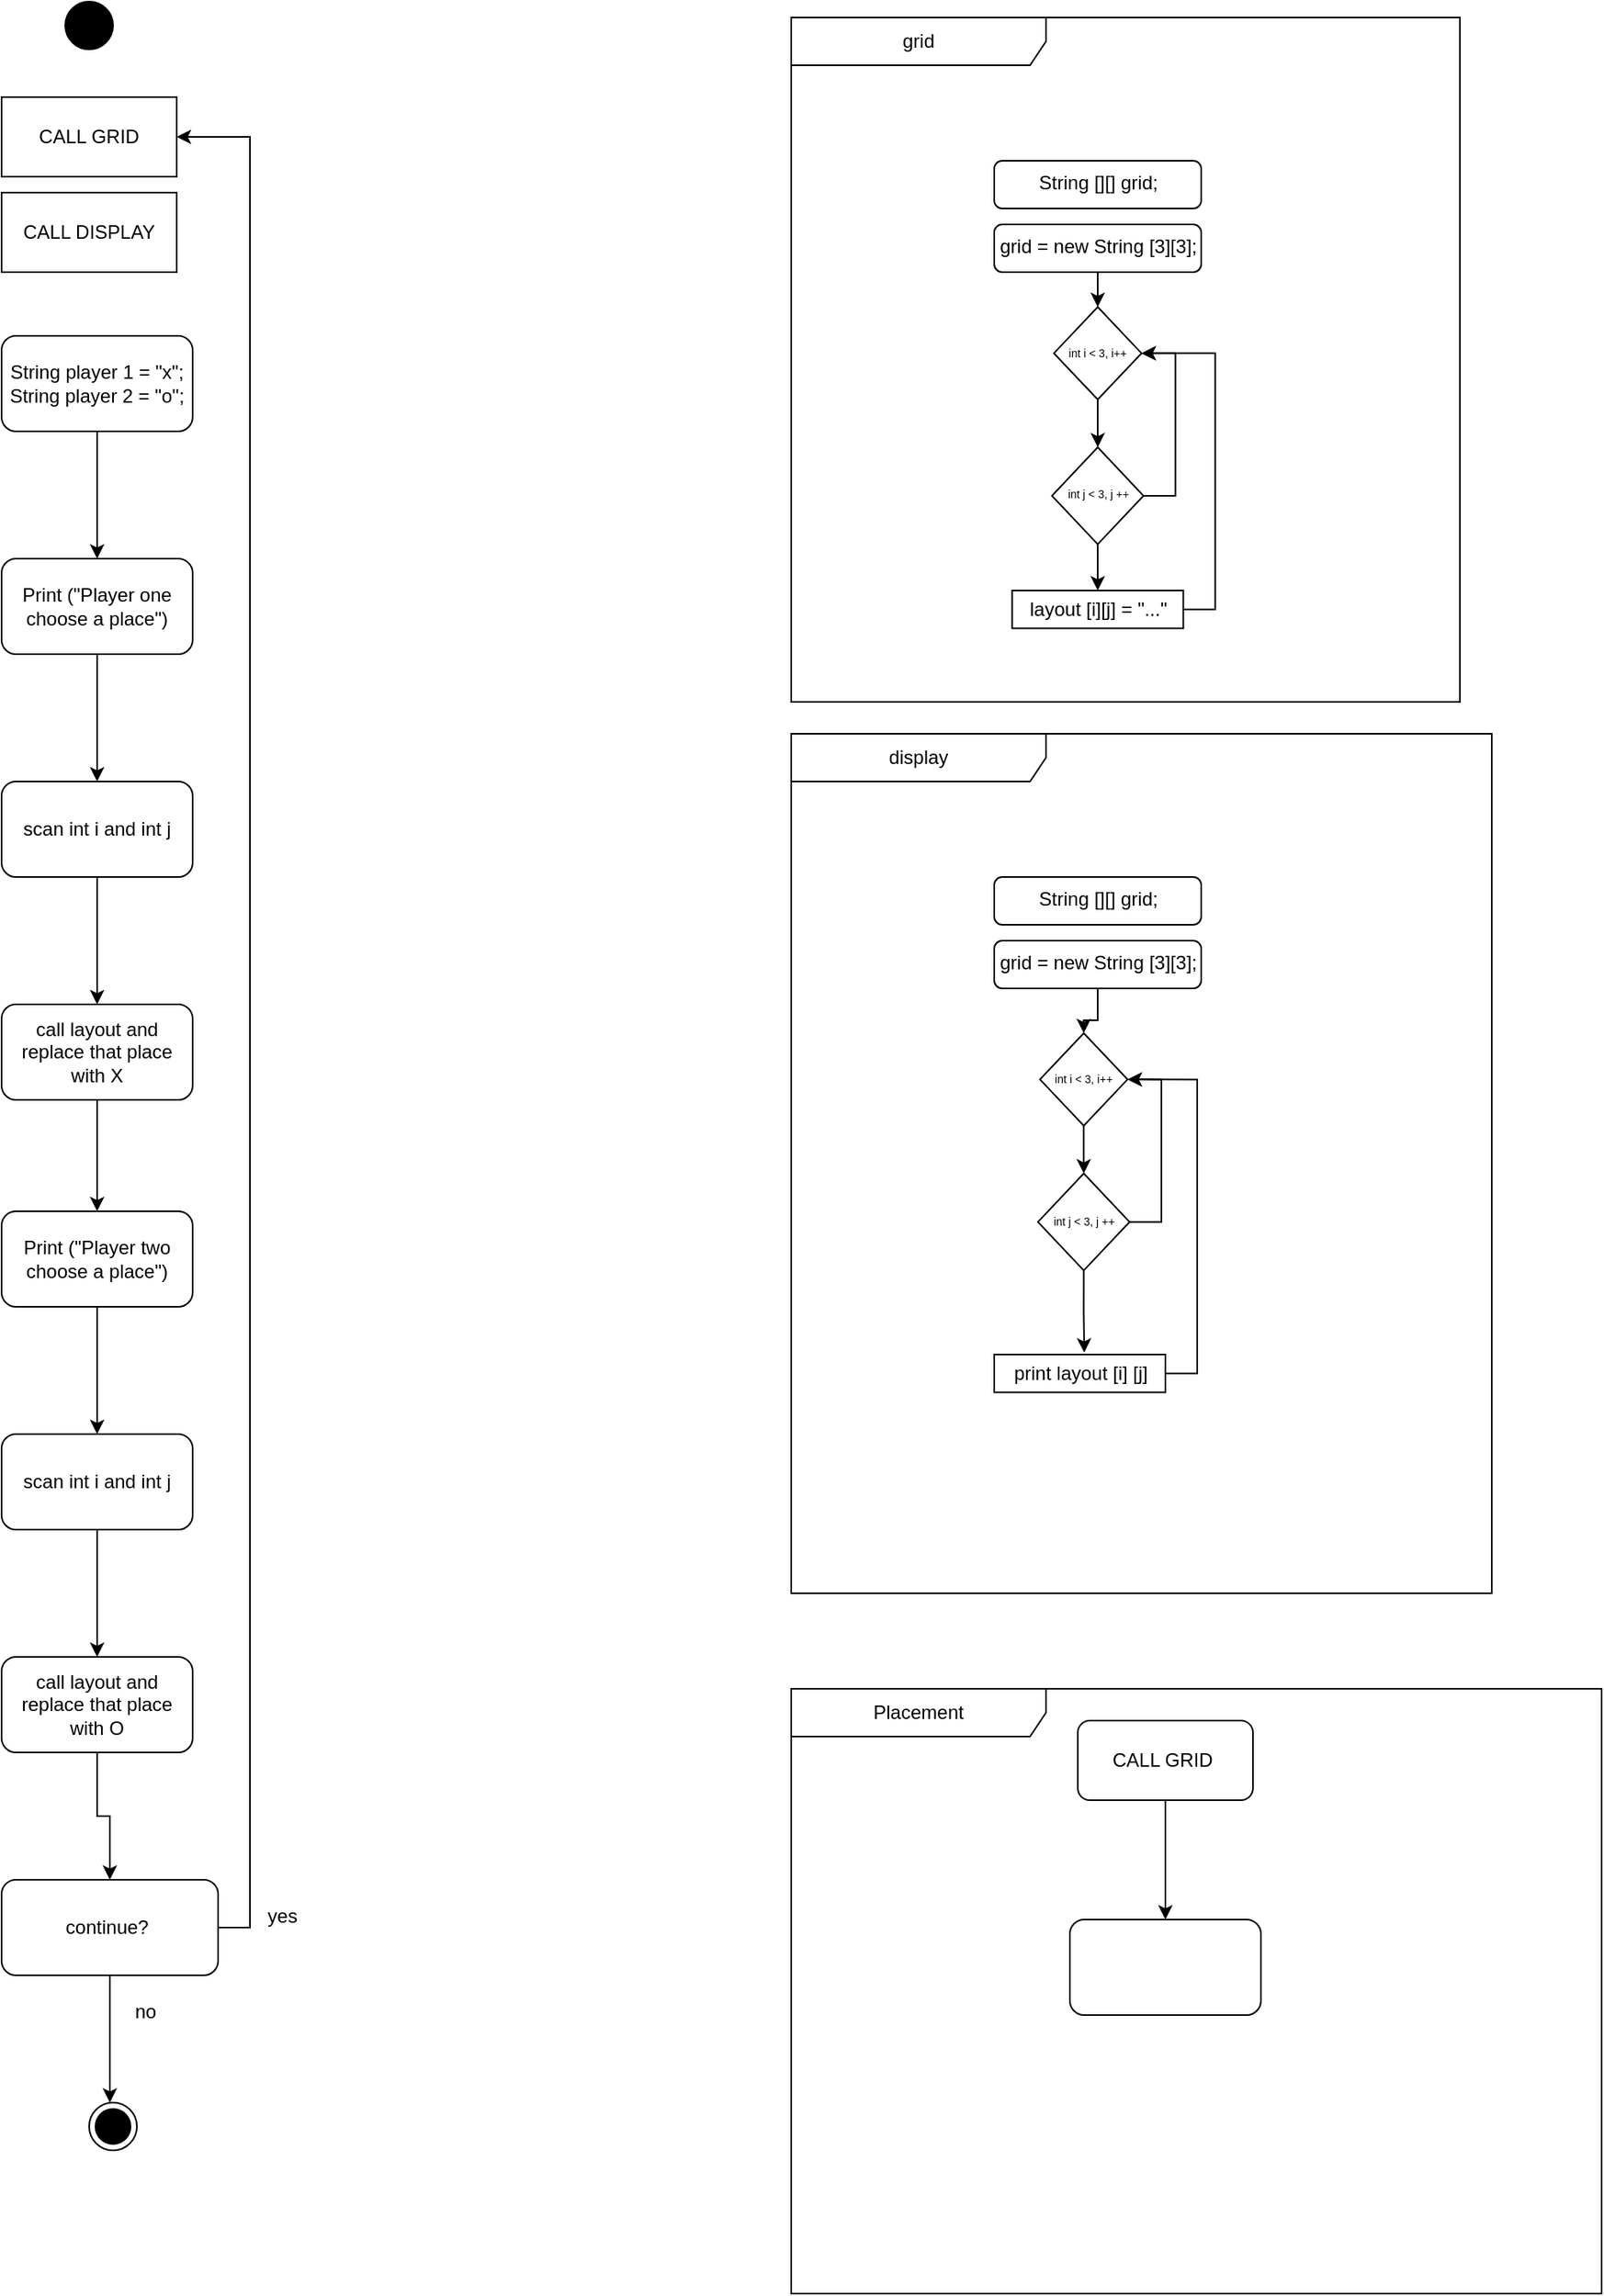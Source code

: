 <mxfile version="26.0.4">
  <diagram name="Page-1" id="_njR250KxawNv_KeZxcv">
    <mxGraphModel dx="1105" dy="565" grid="1" gridSize="10" guides="1" tooltips="1" connect="1" arrows="1" fold="1" page="1" pageScale="1" pageWidth="827" pageHeight="1169" math="0" shadow="0">
      <root>
        <mxCell id="0" />
        <mxCell id="1" parent="0" />
        <mxCell id="DI7ByeCIr9uxBluGpbQm-1" value="" style="ellipse;fillColor=strokeColor;html=1;" vertex="1" parent="1">
          <mxGeometry x="384" y="20" width="30" height="30" as="geometry" />
        </mxCell>
        <mxCell id="DI7ByeCIr9uxBluGpbQm-2" value="grid" style="shape=umlFrame;whiteSpace=wrap;html=1;pointerEvents=0;recursiveResize=0;container=1;collapsible=0;width=160;" vertex="1" parent="1">
          <mxGeometry x="840" y="30" width="420" height="430" as="geometry" />
        </mxCell>
        <mxCell id="DI7ByeCIr9uxBluGpbQm-5" value="String [][] grid;" style="html=1;align=center;verticalAlign=top;rounded=1;absoluteArcSize=1;arcSize=10;dashed=0;whiteSpace=wrap;" vertex="1" parent="DI7ByeCIr9uxBluGpbQm-2">
          <mxGeometry x="127.5" y="90" width="130" height="30" as="geometry" />
        </mxCell>
        <mxCell id="DI7ByeCIr9uxBluGpbQm-13" style="edgeStyle=orthogonalEdgeStyle;rounded=0;orthogonalLoop=1;jettySize=auto;html=1;entryX=0.5;entryY=0;entryDx=0;entryDy=0;" edge="1" parent="DI7ByeCIr9uxBluGpbQm-2" source="DI7ByeCIr9uxBluGpbQm-6" target="DI7ByeCIr9uxBluGpbQm-7">
          <mxGeometry relative="1" as="geometry" />
        </mxCell>
        <mxCell id="DI7ByeCIr9uxBluGpbQm-6" value="grid = new String [3][3];" style="html=1;align=center;verticalAlign=top;rounded=1;absoluteArcSize=1;arcSize=10;dashed=0;whiteSpace=wrap;" vertex="1" parent="DI7ByeCIr9uxBluGpbQm-2">
          <mxGeometry x="127.5" y="130" width="130" height="30" as="geometry" />
        </mxCell>
        <mxCell id="DI7ByeCIr9uxBluGpbQm-24" value="" style="edgeStyle=orthogonalEdgeStyle;rounded=0;orthogonalLoop=1;jettySize=auto;html=1;" edge="1" parent="DI7ByeCIr9uxBluGpbQm-2" source="DI7ByeCIr9uxBluGpbQm-7" target="DI7ByeCIr9uxBluGpbQm-23">
          <mxGeometry relative="1" as="geometry" />
        </mxCell>
        <mxCell id="DI7ByeCIr9uxBluGpbQm-7" value="int i &lt; 3, i++" style="rhombus;fontSize=7;" vertex="1" parent="DI7ByeCIr9uxBluGpbQm-2">
          <mxGeometry x="165" y="181.88" width="55" height="58.12" as="geometry" />
        </mxCell>
        <mxCell id="DI7ByeCIr9uxBluGpbQm-26" style="edgeStyle=orthogonalEdgeStyle;rounded=0;orthogonalLoop=1;jettySize=auto;html=1;exitX=1;exitY=0.5;exitDx=0;exitDy=0;entryX=1;entryY=0.5;entryDx=0;entryDy=0;" edge="1" parent="DI7ByeCIr9uxBluGpbQm-2" source="DI7ByeCIr9uxBluGpbQm-23" target="DI7ByeCIr9uxBluGpbQm-7">
          <mxGeometry relative="1" as="geometry" />
        </mxCell>
        <mxCell id="DI7ByeCIr9uxBluGpbQm-23" value="int j &amp;lt; 3, j ++" style="rhombus;whiteSpace=wrap;html=1;fontSize=7;" vertex="1" parent="DI7ByeCIr9uxBluGpbQm-2">
          <mxGeometry x="163.75" y="270" width="57.5" height="60.94" as="geometry" />
        </mxCell>
        <mxCell id="DI7ByeCIr9uxBluGpbQm-29" style="edgeStyle=orthogonalEdgeStyle;rounded=0;orthogonalLoop=1;jettySize=auto;html=1;exitX=1;exitY=0.5;exitDx=0;exitDy=0;entryX=1;entryY=0.5;entryDx=0;entryDy=0;" edge="1" parent="DI7ByeCIr9uxBluGpbQm-2" source="DI7ByeCIr9uxBluGpbQm-9" target="DI7ByeCIr9uxBluGpbQm-7">
          <mxGeometry relative="1" as="geometry" />
        </mxCell>
        <mxCell id="DI7ByeCIr9uxBluGpbQm-9" value="layout [i][j] = &quot;...&quot;" style="whiteSpace=wrap;html=1;" vertex="1" parent="DI7ByeCIr9uxBluGpbQm-2">
          <mxGeometry x="138.75" y="360" width="107.5" height="23.75" as="geometry" />
        </mxCell>
        <mxCell id="DI7ByeCIr9uxBluGpbQm-25" style="edgeStyle=orthogonalEdgeStyle;rounded=0;orthogonalLoop=1;jettySize=auto;html=1;exitX=0.5;exitY=1;exitDx=0;exitDy=0;entryX=0.5;entryY=0;entryDx=0;entryDy=0;" edge="1" parent="DI7ByeCIr9uxBluGpbQm-2" source="DI7ByeCIr9uxBluGpbQm-23" target="DI7ByeCIr9uxBluGpbQm-9">
          <mxGeometry relative="1" as="geometry" />
        </mxCell>
        <mxCell id="DI7ByeCIr9uxBluGpbQm-14" value="display" style="shape=umlFrame;whiteSpace=wrap;html=1;pointerEvents=0;recursiveResize=0;container=1;collapsible=0;width=160;" vertex="1" parent="1">
          <mxGeometry x="840" y="480" width="440" height="540" as="geometry" />
        </mxCell>
        <mxCell id="DI7ByeCIr9uxBluGpbQm-16" value="String [][] grid;" style="html=1;align=center;verticalAlign=top;rounded=1;absoluteArcSize=1;arcSize=10;dashed=0;whiteSpace=wrap;" vertex="1" parent="DI7ByeCIr9uxBluGpbQm-14">
          <mxGeometry x="127.5" y="90" width="130" height="30" as="geometry" />
        </mxCell>
        <mxCell id="DI7ByeCIr9uxBluGpbQm-38" style="edgeStyle=orthogonalEdgeStyle;rounded=0;orthogonalLoop=1;jettySize=auto;html=1;entryX=0.5;entryY=0;entryDx=0;entryDy=0;" edge="1" parent="DI7ByeCIr9uxBluGpbQm-14" source="DI7ByeCIr9uxBluGpbQm-18" target="DI7ByeCIr9uxBluGpbQm-31">
          <mxGeometry relative="1" as="geometry" />
        </mxCell>
        <mxCell id="DI7ByeCIr9uxBluGpbQm-18" value="grid = new String [3][3];" style="html=1;align=center;verticalAlign=top;rounded=1;absoluteArcSize=1;arcSize=10;dashed=0;whiteSpace=wrap;" vertex="1" parent="DI7ByeCIr9uxBluGpbQm-14">
          <mxGeometry x="127.5" y="130" width="130" height="30" as="geometry" />
        </mxCell>
        <mxCell id="DI7ByeCIr9uxBluGpbQm-30" value="" style="edgeStyle=orthogonalEdgeStyle;rounded=0;orthogonalLoop=1;jettySize=auto;html=1;" edge="1" parent="DI7ByeCIr9uxBluGpbQm-14" source="DI7ByeCIr9uxBluGpbQm-31" target="DI7ByeCIr9uxBluGpbQm-33">
          <mxGeometry relative="1" as="geometry" />
        </mxCell>
        <mxCell id="DI7ByeCIr9uxBluGpbQm-31" value="int i &lt; 3, i++" style="rhombus;fontSize=7;" vertex="1" parent="DI7ByeCIr9uxBluGpbQm-14">
          <mxGeometry x="156.23" y="188.12" width="55" height="58.12" as="geometry" />
        </mxCell>
        <mxCell id="DI7ByeCIr9uxBluGpbQm-32" style="edgeStyle=orthogonalEdgeStyle;rounded=0;orthogonalLoop=1;jettySize=auto;html=1;exitX=1;exitY=0.5;exitDx=0;exitDy=0;entryX=1;entryY=0.5;entryDx=0;entryDy=0;" edge="1" parent="DI7ByeCIr9uxBluGpbQm-14" source="DI7ByeCIr9uxBluGpbQm-33" target="DI7ByeCIr9uxBluGpbQm-31">
          <mxGeometry relative="1" as="geometry" />
        </mxCell>
        <mxCell id="DI7ByeCIr9uxBluGpbQm-33" value="int j &amp;lt; 3, j ++" style="rhombus;whiteSpace=wrap;html=1;fontSize=7;" vertex="1" parent="DI7ByeCIr9uxBluGpbQm-14">
          <mxGeometry x="154.98" y="276.24" width="57.5" height="60.94" as="geometry" />
        </mxCell>
        <mxCell id="DI7ByeCIr9uxBluGpbQm-34" style="edgeStyle=orthogonalEdgeStyle;rounded=0;orthogonalLoop=1;jettySize=auto;html=1;exitX=1;exitY=0.5;exitDx=0;exitDy=0;entryX=1;entryY=0.5;entryDx=0;entryDy=0;" edge="1" parent="DI7ByeCIr9uxBluGpbQm-14" source="DI7ByeCIr9uxBluGpbQm-35" target="DI7ByeCIr9uxBluGpbQm-31">
          <mxGeometry relative="1" as="geometry">
            <mxPoint x="237.48" y="378.115" as="sourcePoint" />
          </mxGeometry>
        </mxCell>
        <mxCell id="DI7ByeCIr9uxBluGpbQm-36" style="edgeStyle=orthogonalEdgeStyle;rounded=0;orthogonalLoop=1;jettySize=auto;html=1;exitX=0.5;exitY=1;exitDx=0;exitDy=0;entryX=0.526;entryY=-0.052;entryDx=0;entryDy=0;entryPerimeter=0;" edge="1" parent="DI7ByeCIr9uxBluGpbQm-14" source="DI7ByeCIr9uxBluGpbQm-33" target="DI7ByeCIr9uxBluGpbQm-35">
          <mxGeometry relative="1" as="geometry">
            <mxPoint x="183.73" y="366.24" as="targetPoint" />
          </mxGeometry>
        </mxCell>
        <mxCell id="DI7ByeCIr9uxBluGpbQm-35" value="print layout [i] [j]" style="whiteSpace=wrap;html=1;" vertex="1" parent="DI7ByeCIr9uxBluGpbQm-14">
          <mxGeometry x="127.5" y="390" width="107.5" height="23.75" as="geometry" />
        </mxCell>
        <mxCell id="DI7ByeCIr9uxBluGpbQm-43" value="CALL GRID" style="html=1;whiteSpace=wrap;" vertex="1" parent="1">
          <mxGeometry x="344" y="80" width="110" height="50" as="geometry" />
        </mxCell>
        <mxCell id="DI7ByeCIr9uxBluGpbQm-44" value="CALL DISPLAY" style="html=1;whiteSpace=wrap;" vertex="1" parent="1">
          <mxGeometry x="344" y="140" width="110" height="50" as="geometry" />
        </mxCell>
        <mxCell id="DI7ByeCIr9uxBluGpbQm-49" value="" style="edgeStyle=orthogonalEdgeStyle;rounded=0;orthogonalLoop=1;jettySize=auto;html=1;" edge="1" parent="1" source="DI7ByeCIr9uxBluGpbQm-47" target="DI7ByeCIr9uxBluGpbQm-48">
          <mxGeometry relative="1" as="geometry" />
        </mxCell>
        <mxCell id="DI7ByeCIr9uxBluGpbQm-47" value="String player 1 = &quot;x&quot;;&lt;div&gt;String player 2 = &quot;o&quot;;&lt;/div&gt;" style="rounded=1;whiteSpace=wrap;html=1;" vertex="1" parent="1">
          <mxGeometry x="344" y="230" width="120" height="60" as="geometry" />
        </mxCell>
        <mxCell id="DI7ByeCIr9uxBluGpbQm-51" value="" style="edgeStyle=orthogonalEdgeStyle;rounded=0;orthogonalLoop=1;jettySize=auto;html=1;" edge="1" parent="1" source="DI7ByeCIr9uxBluGpbQm-48" target="DI7ByeCIr9uxBluGpbQm-50">
          <mxGeometry relative="1" as="geometry" />
        </mxCell>
        <mxCell id="DI7ByeCIr9uxBluGpbQm-48" value="Print (&quot;Player one choose a place&quot;)" style="whiteSpace=wrap;html=1;rounded=1;" vertex="1" parent="1">
          <mxGeometry x="344" y="370" width="120" height="60" as="geometry" />
        </mxCell>
        <mxCell id="DI7ByeCIr9uxBluGpbQm-53" value="" style="edgeStyle=orthogonalEdgeStyle;rounded=0;orthogonalLoop=1;jettySize=auto;html=1;" edge="1" parent="1" source="DI7ByeCIr9uxBluGpbQm-50" target="DI7ByeCIr9uxBluGpbQm-52">
          <mxGeometry relative="1" as="geometry" />
        </mxCell>
        <mxCell id="DI7ByeCIr9uxBluGpbQm-50" value="scan int i and int j" style="whiteSpace=wrap;html=1;rounded=1;" vertex="1" parent="1">
          <mxGeometry x="344" y="510" width="120" height="60" as="geometry" />
        </mxCell>
        <mxCell id="DI7ByeCIr9uxBluGpbQm-59" style="edgeStyle=orthogonalEdgeStyle;rounded=0;orthogonalLoop=1;jettySize=auto;html=1;exitX=0.5;exitY=1;exitDx=0;exitDy=0;entryX=0.5;entryY=0;entryDx=0;entryDy=0;" edge="1" parent="1" source="DI7ByeCIr9uxBluGpbQm-52" target="DI7ByeCIr9uxBluGpbQm-55">
          <mxGeometry relative="1" as="geometry" />
        </mxCell>
        <mxCell id="DI7ByeCIr9uxBluGpbQm-52" value="call layout and replace that place with X" style="whiteSpace=wrap;html=1;rounded=1;" vertex="1" parent="1">
          <mxGeometry x="344" y="650" width="120" height="60" as="geometry" />
        </mxCell>
        <mxCell id="DI7ByeCIr9uxBluGpbQm-54" value="" style="edgeStyle=orthogonalEdgeStyle;rounded=0;orthogonalLoop=1;jettySize=auto;html=1;" edge="1" parent="1" source="DI7ByeCIr9uxBluGpbQm-55" target="DI7ByeCIr9uxBluGpbQm-57">
          <mxGeometry relative="1" as="geometry" />
        </mxCell>
        <mxCell id="DI7ByeCIr9uxBluGpbQm-55" value="Print (&quot;Player two choose a place&quot;)" style="whiteSpace=wrap;html=1;rounded=1;" vertex="1" parent="1">
          <mxGeometry x="344" y="780" width="120" height="60" as="geometry" />
        </mxCell>
        <mxCell id="DI7ByeCIr9uxBluGpbQm-56" value="" style="edgeStyle=orthogonalEdgeStyle;rounded=0;orthogonalLoop=1;jettySize=auto;html=1;" edge="1" parent="1" source="DI7ByeCIr9uxBluGpbQm-57" target="DI7ByeCIr9uxBluGpbQm-58">
          <mxGeometry relative="1" as="geometry" />
        </mxCell>
        <mxCell id="DI7ByeCIr9uxBluGpbQm-57" value="scan int i and int j" style="whiteSpace=wrap;html=1;rounded=1;" vertex="1" parent="1">
          <mxGeometry x="344" y="920" width="120" height="60" as="geometry" />
        </mxCell>
        <mxCell id="DI7ByeCIr9uxBluGpbQm-61" value="" style="edgeStyle=orthogonalEdgeStyle;rounded=0;orthogonalLoop=1;jettySize=auto;html=1;" edge="1" parent="1" source="DI7ByeCIr9uxBluGpbQm-58" target="DI7ByeCIr9uxBluGpbQm-60">
          <mxGeometry relative="1" as="geometry" />
        </mxCell>
        <mxCell id="DI7ByeCIr9uxBluGpbQm-58" value="call layout and replace that place with O" style="whiteSpace=wrap;html=1;rounded=1;" vertex="1" parent="1">
          <mxGeometry x="344" y="1060" width="120" height="60" as="geometry" />
        </mxCell>
        <mxCell id="DI7ByeCIr9uxBluGpbQm-62" style="edgeStyle=orthogonalEdgeStyle;rounded=0;orthogonalLoop=1;jettySize=auto;html=1;exitX=1;exitY=0.5;exitDx=0;exitDy=0;entryX=1;entryY=0.5;entryDx=0;entryDy=0;" edge="1" parent="1" source="DI7ByeCIr9uxBluGpbQm-60" target="DI7ByeCIr9uxBluGpbQm-43">
          <mxGeometry relative="1" as="geometry" />
        </mxCell>
        <mxCell id="DI7ByeCIr9uxBluGpbQm-64" style="edgeStyle=orthogonalEdgeStyle;rounded=0;orthogonalLoop=1;jettySize=auto;html=1;exitX=0.5;exitY=1;exitDx=0;exitDy=0;" edge="1" parent="1" source="DI7ByeCIr9uxBluGpbQm-60">
          <mxGeometry relative="1" as="geometry">
            <mxPoint x="412" y="1340" as="targetPoint" />
          </mxGeometry>
        </mxCell>
        <mxCell id="DI7ByeCIr9uxBluGpbQm-60" value="continue?&amp;nbsp;" style="whiteSpace=wrap;html=1;rounded=1;" vertex="1" parent="1">
          <mxGeometry x="344" y="1200" width="136" height="60" as="geometry" />
        </mxCell>
        <mxCell id="DI7ByeCIr9uxBluGpbQm-63" value="yes" style="text;html=1;align=center;verticalAlign=middle;resizable=0;points=[];autosize=1;strokeColor=none;fillColor=none;" vertex="1" parent="1">
          <mxGeometry x="500" y="1208" width="40" height="30" as="geometry" />
        </mxCell>
        <mxCell id="DI7ByeCIr9uxBluGpbQm-66" value="" style="ellipse;html=1;shape=endState;fillColor=strokeColor;" vertex="1" parent="1">
          <mxGeometry x="399" y="1340" width="30" height="30" as="geometry" />
        </mxCell>
        <mxCell id="DI7ByeCIr9uxBluGpbQm-67" value="no" style="text;html=1;align=center;verticalAlign=middle;resizable=0;points=[];autosize=1;strokeColor=none;fillColor=none;" vertex="1" parent="1">
          <mxGeometry x="414" y="1268" width="40" height="30" as="geometry" />
        </mxCell>
        <mxCell id="DI7ByeCIr9uxBluGpbQm-68" value="Placement" style="shape=umlFrame;whiteSpace=wrap;html=1;pointerEvents=0;recursiveResize=0;container=1;collapsible=0;width=160;" vertex="1" parent="1">
          <mxGeometry x="840" y="1080" width="509" height="380" as="geometry" />
        </mxCell>
        <mxCell id="DI7ByeCIr9uxBluGpbQm-73" value="" style="edgeStyle=orthogonalEdgeStyle;rounded=0;orthogonalLoop=1;jettySize=auto;html=1;" edge="1" parent="DI7ByeCIr9uxBluGpbQm-68" source="DI7ByeCIr9uxBluGpbQm-71" target="DI7ByeCIr9uxBluGpbQm-72">
          <mxGeometry relative="1" as="geometry" />
        </mxCell>
        <mxCell id="DI7ByeCIr9uxBluGpbQm-71" value="CALL GRID&amp;nbsp;" style="rounded=1;whiteSpace=wrap;html=1;" vertex="1" parent="DI7ByeCIr9uxBluGpbQm-68">
          <mxGeometry x="180" y="20" width="110" height="50" as="geometry" />
        </mxCell>
        <mxCell id="DI7ByeCIr9uxBluGpbQm-72" value="" style="whiteSpace=wrap;html=1;rounded=1;" vertex="1" parent="DI7ByeCIr9uxBluGpbQm-68">
          <mxGeometry x="175" y="145" width="120" height="60" as="geometry" />
        </mxCell>
      </root>
    </mxGraphModel>
  </diagram>
</mxfile>
